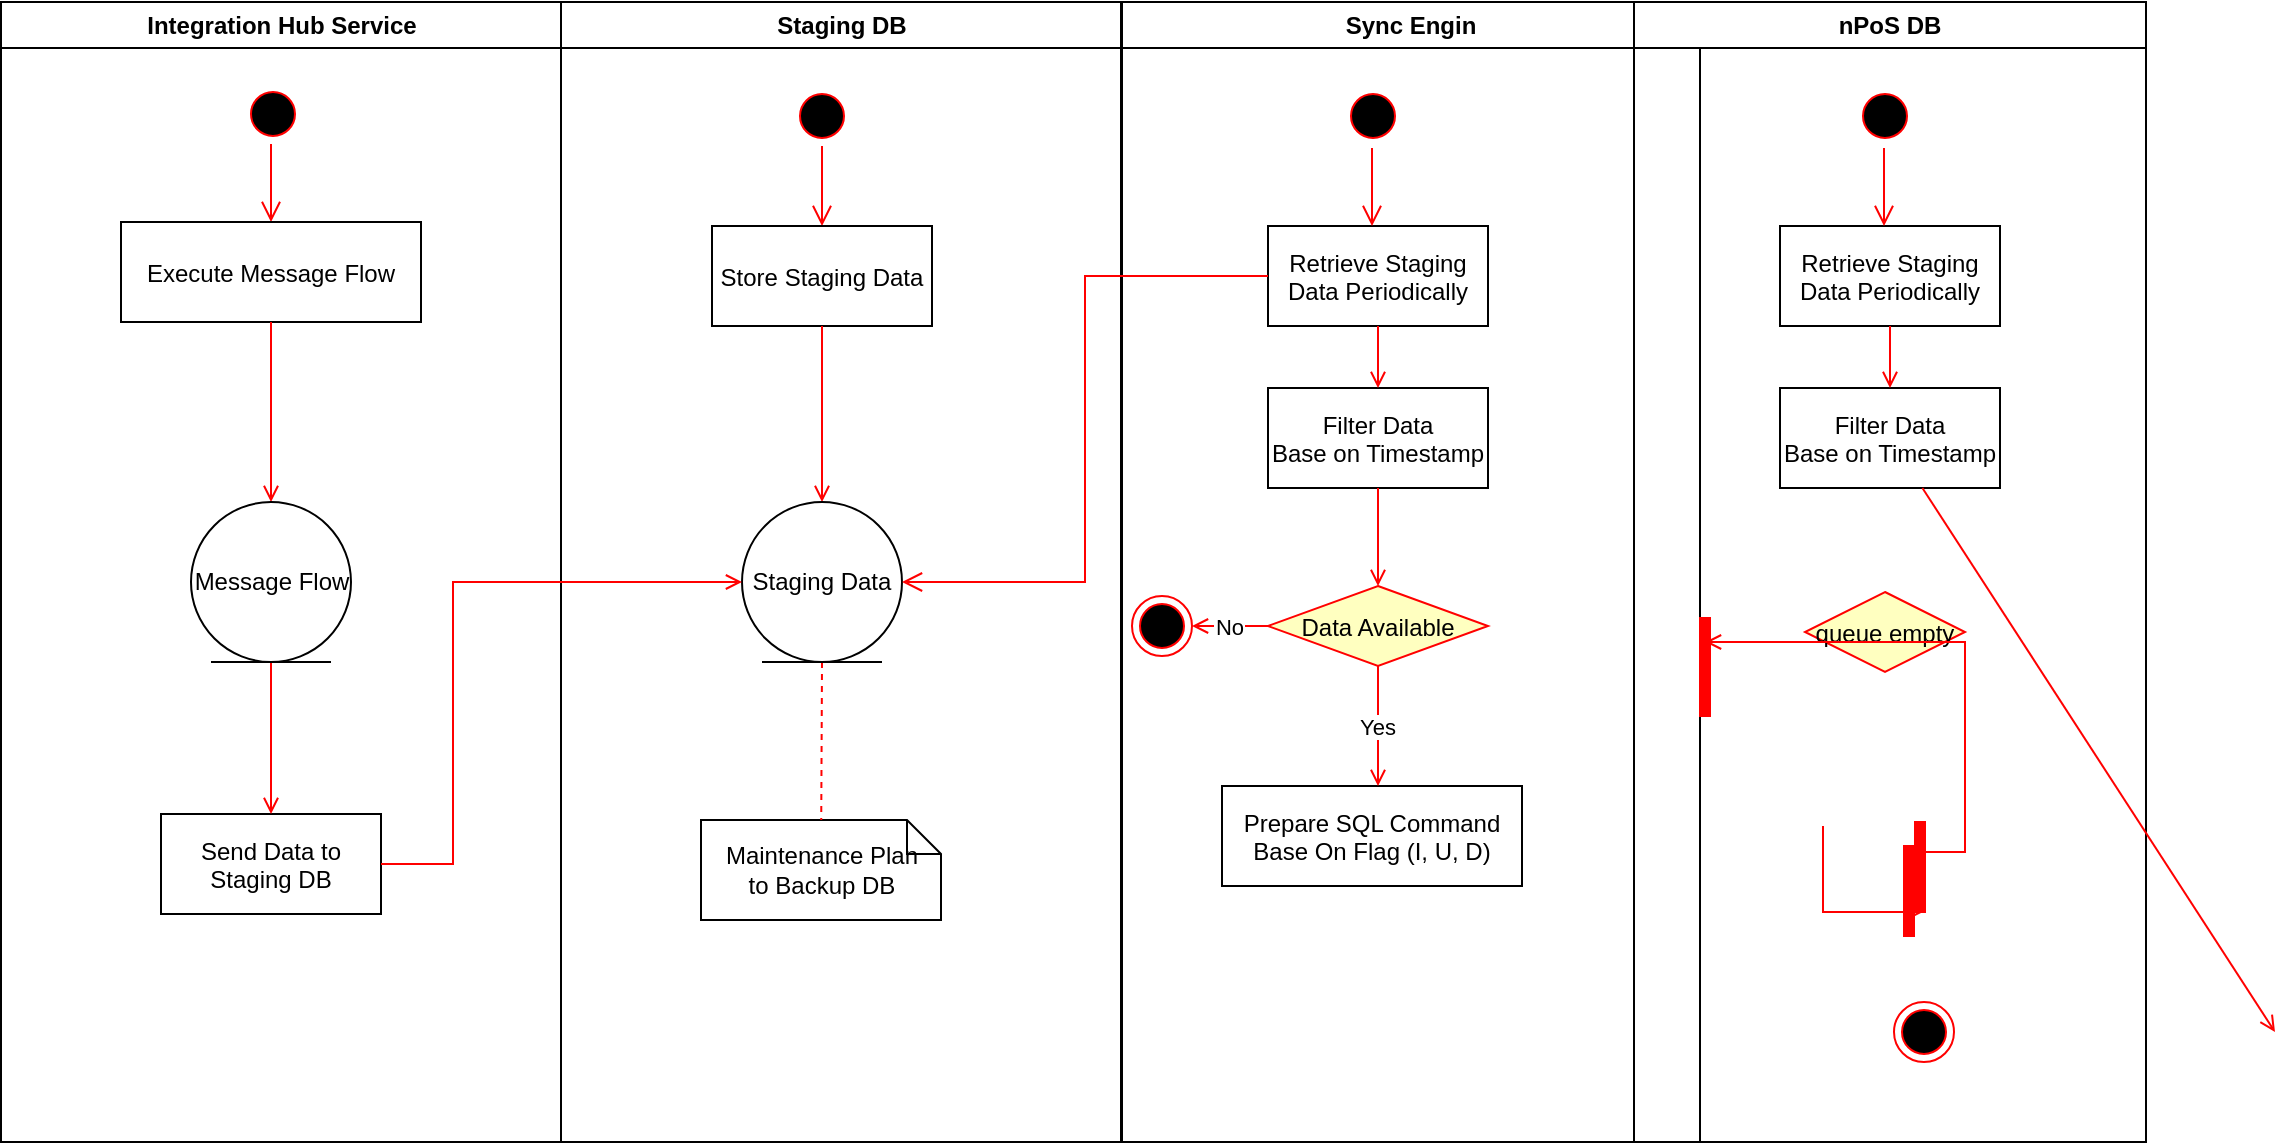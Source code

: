 <mxfile version="12.1.8" type="github" pages="1">
  <diagram name="Page-1" id="e7e014a7-5840-1c2e-5031-d8a46d1fe8dd">
    <mxGraphModel dx="1408" dy="780" grid="1" gridSize="10" guides="1" tooltips="1" connect="1" arrows="1" fold="1" page="1" pageScale="1" pageWidth="1390" pageHeight="980" background="#ffffff" math="0" shadow="0">
      <root>
        <mxCell id="0"/>
        <mxCell id="1" parent="0"/>
        <mxCell id="2" value="Integration Hub Service" style="swimlane;whiteSpace=wrap" parent="1" vertex="1">
          <mxGeometry x="164.5" y="128" width="280" height="570" as="geometry"/>
        </mxCell>
        <mxCell id="5" value="" style="ellipse;shape=startState;fillColor=#000000;strokeColor=#ff0000;" parent="2" vertex="1">
          <mxGeometry x="121" y="41" width="30" height="30" as="geometry"/>
        </mxCell>
        <mxCell id="6" value="" style="edgeStyle=elbowEdgeStyle;elbow=horizontal;verticalAlign=bottom;endArrow=open;endSize=8;strokeColor=#FF0000;endFill=1;rounded=0;entryX=0.5;entryY=0;entryDx=0;entryDy=0;" parent="2" source="5" target="7" edge="1">
          <mxGeometry x="122" y="40" as="geometry">
            <mxPoint x="137.5" y="110" as="targetPoint"/>
          </mxGeometry>
        </mxCell>
        <mxCell id="7" value="Execute Message Flow" style="" parent="2" vertex="1">
          <mxGeometry x="60" y="110" width="150" height="50" as="geometry"/>
        </mxCell>
        <mxCell id="9" value="" style="endArrow=open;strokeColor=#FF0000;endFill=1;rounded=0;entryX=0.5;entryY=0;entryDx=0;entryDy=0;" parent="2" source="7" target="AzenDcOQQB6zt5kxm3Mt-47" edge="1">
          <mxGeometry relative="1" as="geometry">
            <mxPoint x="130.5" y="220" as="targetPoint"/>
          </mxGeometry>
        </mxCell>
        <mxCell id="10" value="&#xa;Send Data to &#xa;Staging DB&#xa;" style="verticalAlign=middle;align=center;" parent="2" vertex="1">
          <mxGeometry x="80" y="406" width="110" height="50" as="geometry"/>
        </mxCell>
        <mxCell id="11" value="" style="endArrow=open;strokeColor=#FF0000;endFill=1;rounded=0;exitX=0.5;exitY=1;exitDx=0;exitDy=0;" parent="2" source="AzenDcOQQB6zt5kxm3Mt-47" target="10" edge="1">
          <mxGeometry relative="1" as="geometry">
            <mxPoint x="135" y="372" as="sourcePoint"/>
          </mxGeometry>
        </mxCell>
        <mxCell id="AzenDcOQQB6zt5kxm3Mt-47" value="Message Flow" style="ellipse;shape=umlEntity;whiteSpace=wrap;html=1;" vertex="1" parent="2">
          <mxGeometry x="95" y="250" width="80" height="80" as="geometry"/>
        </mxCell>
        <mxCell id="3" value="Staging DB" style="swimlane;whiteSpace=wrap" parent="1" vertex="1">
          <mxGeometry x="444.5" y="128" width="280" height="570" as="geometry"/>
        </mxCell>
        <mxCell id="13" value="" style="ellipse;shape=startState;fillColor=#000000;strokeColor=#ff0000;" parent="3" vertex="1">
          <mxGeometry x="115.5" y="42" width="30" height="30" as="geometry"/>
        </mxCell>
        <mxCell id="14" value="" style="edgeStyle=elbowEdgeStyle;elbow=horizontal;verticalAlign=bottom;endArrow=open;endSize=8;strokeColor=#FF0000;endFill=1;rounded=0" parent="3" source="13" target="15" edge="1">
          <mxGeometry x="95.5" y="22" as="geometry">
            <mxPoint x="110.5" y="92" as="targetPoint"/>
          </mxGeometry>
        </mxCell>
        <mxCell id="15" value="Store Staging Data" style="" parent="3" vertex="1">
          <mxGeometry x="75.5" y="112" width="110" height="50" as="geometry"/>
        </mxCell>
        <mxCell id="17" value="" style="endArrow=open;strokeColor=#FF0000;endFill=1;rounded=0;entryX=0.5;entryY=0;entryDx=0;entryDy=0;" parent="3" source="15" target="AzenDcOQQB6zt5kxm3Mt-53" edge="1">
          <mxGeometry relative="1" as="geometry">
            <mxPoint x="130.5" y="242" as="targetPoint"/>
          </mxGeometry>
        </mxCell>
        <mxCell id="31" value="Maintenance Plan &#xa;to Backup DB" style="shape=note;whiteSpace=wrap;size=17" parent="3" vertex="1">
          <mxGeometry x="70" y="409" width="120" height="50" as="geometry"/>
        </mxCell>
        <mxCell id="32" value="" style="endArrow=none;strokeColor=#FF0000;endFill=0;rounded=0;dashed=1;exitX=0.5;exitY=1;exitDx=0;exitDy=0;" parent="3" source="AzenDcOQQB6zt5kxm3Mt-53" target="31" edge="1">
          <mxGeometry relative="1" as="geometry">
            <mxPoint x="142.621" y="377" as="sourcePoint"/>
          </mxGeometry>
        </mxCell>
        <mxCell id="AzenDcOQQB6zt5kxm3Mt-53" value="Staging Data" style="ellipse;shape=umlEntity;whiteSpace=wrap;html=1;align=center;" vertex="1" parent="3">
          <mxGeometry x="90.5" y="250" width="80" height="80" as="geometry"/>
        </mxCell>
        <mxCell id="4" value="Sync Engin" style="swimlane;whiteSpace=wrap" parent="1" vertex="1">
          <mxGeometry x="725" y="128" width="289" height="570" as="geometry"/>
        </mxCell>
        <mxCell id="38" value="" style="ellipse;shape=endState;fillColor=#000000;strokeColor=#ff0000" parent="4" vertex="1">
          <mxGeometry x="5" y="297" width="30" height="30" as="geometry"/>
        </mxCell>
        <mxCell id="21" value="Data Available" style="rhombus;fillColor=#ffffc0;strokeColor=#ff0000;" parent="4" vertex="1">
          <mxGeometry x="73" y="292" width="110" height="40" as="geometry"/>
        </mxCell>
        <mxCell id="30" value="Retrieve Staging &#xa;Data Periodically" style="" parent="4" vertex="1">
          <mxGeometry x="73" y="112" width="110" height="50" as="geometry"/>
        </mxCell>
        <mxCell id="33" value="Filter Data&#xa;Base on Timestamp" style="" parent="4" vertex="1">
          <mxGeometry x="73" y="193" width="110" height="50" as="geometry"/>
        </mxCell>
        <mxCell id="37" value="" style="edgeStyle=none;strokeColor=#FF0000;endArrow=open;endFill=1;rounded=0;exitX=0.5;exitY=1;exitDx=0;exitDy=0;" parent="4" target="33" edge="1" source="30">
          <mxGeometry width="100" height="100" relative="1" as="geometry">
            <mxPoint x="145.5" y="444.5" as="sourcePoint"/>
            <mxPoint x="265.5" y="444.5" as="targetPoint"/>
          </mxGeometry>
        </mxCell>
        <mxCell id="39" value="" style="endArrow=open;strokeColor=#FF0000;endFill=1;rounded=0;entryX=0.5;entryY=0;entryDx=0;entryDy=0;" parent="4" source="33" target="21" edge="1">
          <mxGeometry relative="1" as="geometry">
            <mxPoint x="320.5" y="515" as="targetPoint"/>
          </mxGeometry>
        </mxCell>
        <mxCell id="AzenDcOQQB6zt5kxm3Mt-60" value="" style="ellipse;shape=startState;fillColor=#000000;strokeColor=#ff0000;" vertex="1" parent="4">
          <mxGeometry x="110.5" y="42" width="30" height="30" as="geometry"/>
        </mxCell>
        <mxCell id="AzenDcOQQB6zt5kxm3Mt-61" value="" style="edgeStyle=elbowEdgeStyle;elbow=horizontal;verticalAlign=bottom;endArrow=open;endSize=8;strokeColor=#FF0000;endFill=1;rounded=0;" edge="1" parent="4">
          <mxGeometry x="-53.5" y="-86" as="geometry">
            <mxPoint x="125" y="112" as="targetPoint"/>
            <mxPoint x="125" y="73" as="sourcePoint"/>
          </mxGeometry>
        </mxCell>
        <mxCell id="AzenDcOQQB6zt5kxm3Mt-79" value="No" style="endArrow=open;strokeColor=#FF0000;endFill=1;rounded=0;entryX=1;entryY=0.5;entryDx=0;entryDy=0;exitX=0;exitY=0.5;exitDx=0;exitDy=0;" edge="1" parent="4" source="21" target="38">
          <mxGeometry relative="1" as="geometry">
            <mxPoint x="302" y="604" as="targetPoint"/>
            <mxPoint x="125.704" y="332" as="sourcePoint"/>
          </mxGeometry>
        </mxCell>
        <mxCell id="AzenDcOQQB6zt5kxm3Mt-82" value="Prepare SQL Command&#xa;Base On Flag (I, U, D)" style="" vertex="1" parent="4">
          <mxGeometry x="50" y="392" width="150" height="50" as="geometry"/>
        </mxCell>
        <mxCell id="41" value="" style="edgeStyle=elbowEdgeStyle;elbow=horizontal;entryX=0;entryY=0.5;strokeColor=#FF0000;endArrow=open;endFill=1;rounded=0;exitX=1;exitY=0.5;exitDx=0;exitDy=0;entryDx=0;entryDy=0;" parent="1" source="10" target="AzenDcOQQB6zt5kxm3Mt-53" edge="1">
          <mxGeometry width="100" height="100" relative="1" as="geometry">
            <mxPoint x="680" y="623" as="sourcePoint"/>
            <mxPoint x="780" y="523" as="targetPoint"/>
            <Array as="points">
              <mxPoint x="390.5" y="470"/>
              <mxPoint x="815" y="543"/>
            </Array>
          </mxGeometry>
        </mxCell>
        <mxCell id="26" value="" style="edgeStyle=elbowEdgeStyle;elbow=horizontal;verticalAlign=bottom;endArrow=open;endSize=8;strokeColor=#FF0000;endFill=1;rounded=0;entryX=1;entryY=0.5;entryDx=0;entryDy=0;exitX=0;exitY=0.5;exitDx=0;exitDy=0;" parent="1" source="30" target="AzenDcOQQB6zt5kxm3Mt-53" edge="1">
          <mxGeometry x="750.5" y="233" as="geometry">
            <mxPoint x="750.5" y="278" as="targetPoint"/>
            <Array as="points"/>
          </mxGeometry>
        </mxCell>
        <mxCell id="AzenDcOQQB6zt5kxm3Mt-63" value="nPoS DB" style="swimlane;whiteSpace=wrap" vertex="1" parent="1">
          <mxGeometry x="981" y="128" width="256" height="570" as="geometry"/>
        </mxCell>
        <mxCell id="AzenDcOQQB6zt5kxm3Mt-64" value="" style="ellipse;shape=endState;fillColor=#000000;strokeColor=#ff0000" vertex="1" parent="AzenDcOQQB6zt5kxm3Mt-63">
          <mxGeometry x="130" y="500" width="30" height="30" as="geometry"/>
        </mxCell>
        <mxCell id="AzenDcOQQB6zt5kxm3Mt-65" value="queue empty" style="rhombus;fillColor=#ffffc0;strokeColor=#ff0000;" vertex="1" parent="AzenDcOQQB6zt5kxm3Mt-63">
          <mxGeometry x="85.5" y="295" width="80" height="40" as="geometry"/>
        </mxCell>
        <mxCell id="AzenDcOQQB6zt5kxm3Mt-67" value="" style="shape=line;strokeWidth=6;strokeColor=#ff0000;rotation=90" vertex="1" parent="AzenDcOQQB6zt5kxm3Mt-63">
          <mxGeometry x="10.5" y="325" width="50" height="15" as="geometry"/>
        </mxCell>
        <mxCell id="AzenDcOQQB6zt5kxm3Mt-68" value="Retrieve Staging &#xa;Data Periodically" style="" vertex="1" parent="AzenDcOQQB6zt5kxm3Mt-63">
          <mxGeometry x="73" y="112" width="110" height="50" as="geometry"/>
        </mxCell>
        <mxCell id="AzenDcOQQB6zt5kxm3Mt-69" value="" style="whiteSpace=wrap;strokeColor=#FF0000;fillColor=#FF0000" vertex="1" parent="AzenDcOQQB6zt5kxm3Mt-63">
          <mxGeometry x="140.5" y="410" width="5" height="45" as="geometry"/>
        </mxCell>
        <mxCell id="AzenDcOQQB6zt5kxm3Mt-70" value="Filter Data&#xa;Base on Timestamp" style="" vertex="1" parent="AzenDcOQQB6zt5kxm3Mt-63">
          <mxGeometry x="73" y="193" width="110" height="50" as="geometry"/>
        </mxCell>
        <mxCell id="AzenDcOQQB6zt5kxm3Mt-71" value="" style="edgeStyle=elbowEdgeStyle;elbow=horizontal;strokeColor=#FF0000;endArrow=open;endFill=1;rounded=0;entryX=0.25;entryY=0.5;entryPerimeter=0" edge="1" parent="AzenDcOQQB6zt5kxm3Mt-63" target="AzenDcOQQB6zt5kxm3Mt-67">
          <mxGeometry width="100" height="100" relative="1" as="geometry">
            <mxPoint x="145.5" y="425" as="sourcePoint"/>
            <mxPoint x="55.5" y="135" as="targetPoint"/>
            <Array as="points">
              <mxPoint x="165.5" y="150"/>
            </Array>
          </mxGeometry>
        </mxCell>
        <mxCell id="AzenDcOQQB6zt5kxm3Mt-72" value="" style="edgeStyle=none;strokeColor=#FF0000;endArrow=open;endFill=1;rounded=0;exitX=0.5;exitY=1;exitDx=0;exitDy=0;" edge="1" parent="AzenDcOQQB6zt5kxm3Mt-63" source="AzenDcOQQB6zt5kxm3Mt-68" target="AzenDcOQQB6zt5kxm3Mt-70">
          <mxGeometry width="100" height="100" relative="1" as="geometry">
            <mxPoint x="145.5" y="444.5" as="sourcePoint"/>
            <mxPoint x="265.5" y="444.5" as="targetPoint"/>
          </mxGeometry>
        </mxCell>
        <mxCell id="AzenDcOQQB6zt5kxm3Mt-73" value="" style="endArrow=open;strokeColor=#FF0000;endFill=1;rounded=0" edge="1" parent="AzenDcOQQB6zt5kxm3Mt-63" source="AzenDcOQQB6zt5kxm3Mt-70">
          <mxGeometry relative="1" as="geometry">
            <mxPoint x="320.5" y="515" as="targetPoint"/>
          </mxGeometry>
        </mxCell>
        <mxCell id="AzenDcOQQB6zt5kxm3Mt-74" value="" style="ellipse;shape=startState;fillColor=#000000;strokeColor=#ff0000;" vertex="1" parent="AzenDcOQQB6zt5kxm3Mt-63">
          <mxGeometry x="110.5" y="42" width="30" height="30" as="geometry"/>
        </mxCell>
        <mxCell id="AzenDcOQQB6zt5kxm3Mt-75" value="" style="edgeStyle=elbowEdgeStyle;elbow=horizontal;verticalAlign=bottom;endArrow=open;endSize=8;strokeColor=#FF0000;endFill=1;rounded=0;" edge="1" parent="AzenDcOQQB6zt5kxm3Mt-63">
          <mxGeometry x="-53.5" y="-86" as="geometry">
            <mxPoint x="125" y="112" as="targetPoint"/>
            <mxPoint x="125" y="73" as="sourcePoint"/>
          </mxGeometry>
        </mxCell>
        <mxCell id="34" value="" style="whiteSpace=wrap;strokeColor=#FF0000;fillColor=#FF0000" parent="AzenDcOQQB6zt5kxm3Mt-63" vertex="1">
          <mxGeometry x="135" y="422" width="5" height="45" as="geometry"/>
        </mxCell>
        <mxCell id="AzenDcOQQB6zt5kxm3Mt-54" value="" style="edgeStyle=elbowEdgeStyle;elbow=horizontal;entryX=0;entryY=0.5;strokeColor=#FF0000;endArrow=open;endFill=1;rounded=0" edge="1" parent="AzenDcOQQB6zt5kxm3Mt-63">
          <mxGeometry width="100" height="100" relative="1" as="geometry">
            <mxPoint x="94.5" y="412" as="sourcePoint"/>
            <mxPoint x="144.5" y="455" as="targetPoint"/>
            <Array as="points">
              <mxPoint x="94.5" y="437"/>
            </Array>
          </mxGeometry>
        </mxCell>
        <mxCell id="AzenDcOQQB6zt5kxm3Mt-81" value="Yes" style="endArrow=open;strokeColor=#FF0000;endFill=1;rounded=0;exitX=0.5;exitY=1;exitDx=0;exitDy=0;" edge="1" parent="1" source="21">
          <mxGeometry relative="1" as="geometry">
            <mxPoint x="853" y="520" as="targetPoint"/>
            <mxPoint x="863" y="470" as="sourcePoint"/>
          </mxGeometry>
        </mxCell>
      </root>
    </mxGraphModel>
  </diagram>
</mxfile>
